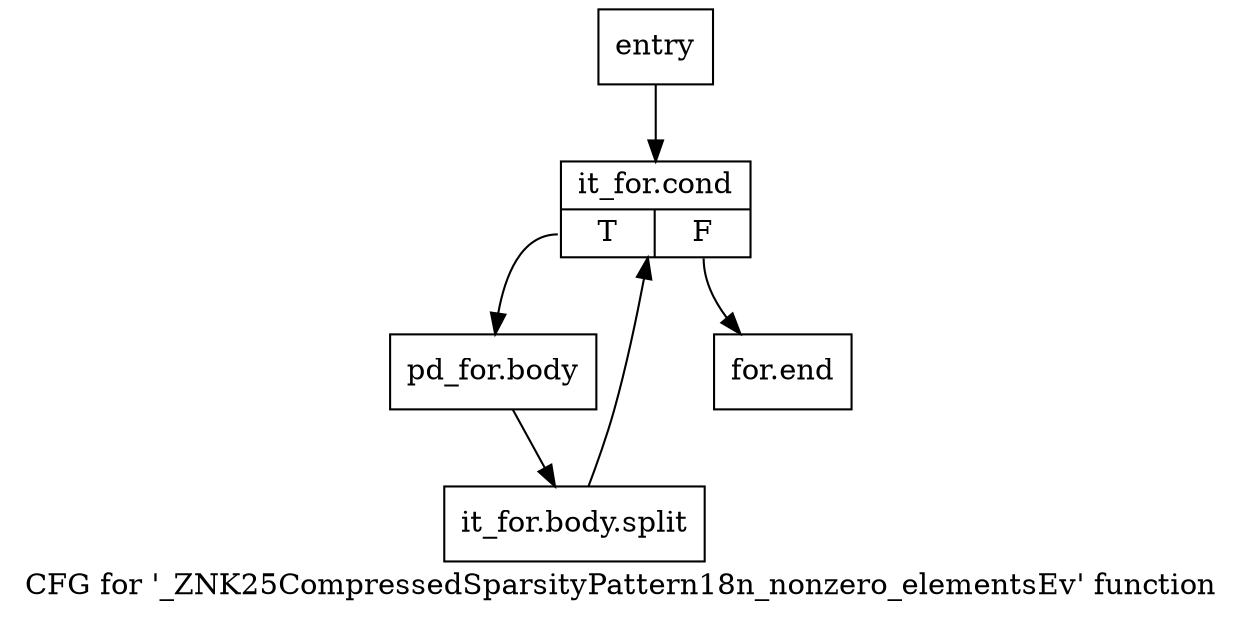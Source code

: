 digraph "CFG for '_ZNK25CompressedSparsityPattern18n_nonzero_elementsEv' function" {
	label="CFG for '_ZNK25CompressedSparsityPattern18n_nonzero_elementsEv' function";

	Node0x2ff3790 [shape=record,label="{entry}"];
	Node0x2ff3790 -> Node0x2ff37e0;
	Node0x2ff37e0 [shape=record,label="{it_for.cond|{<s0>T|<s1>F}}"];
	Node0x2ff37e0:s0 -> Node0x2ff4070;
	Node0x2ff37e0:s1 -> Node0x2ff40c0;
	Node0x2ff4070 [shape=record,label="{pd_for.body}"];
	Node0x2ff4070 -> Node0x7f00bd0;
	Node0x7f00bd0 [shape=record,label="{it_for.body.split}"];
	Node0x7f00bd0 -> Node0x2ff37e0;
	Node0x2ff40c0 [shape=record,label="{for.end}"];
}

